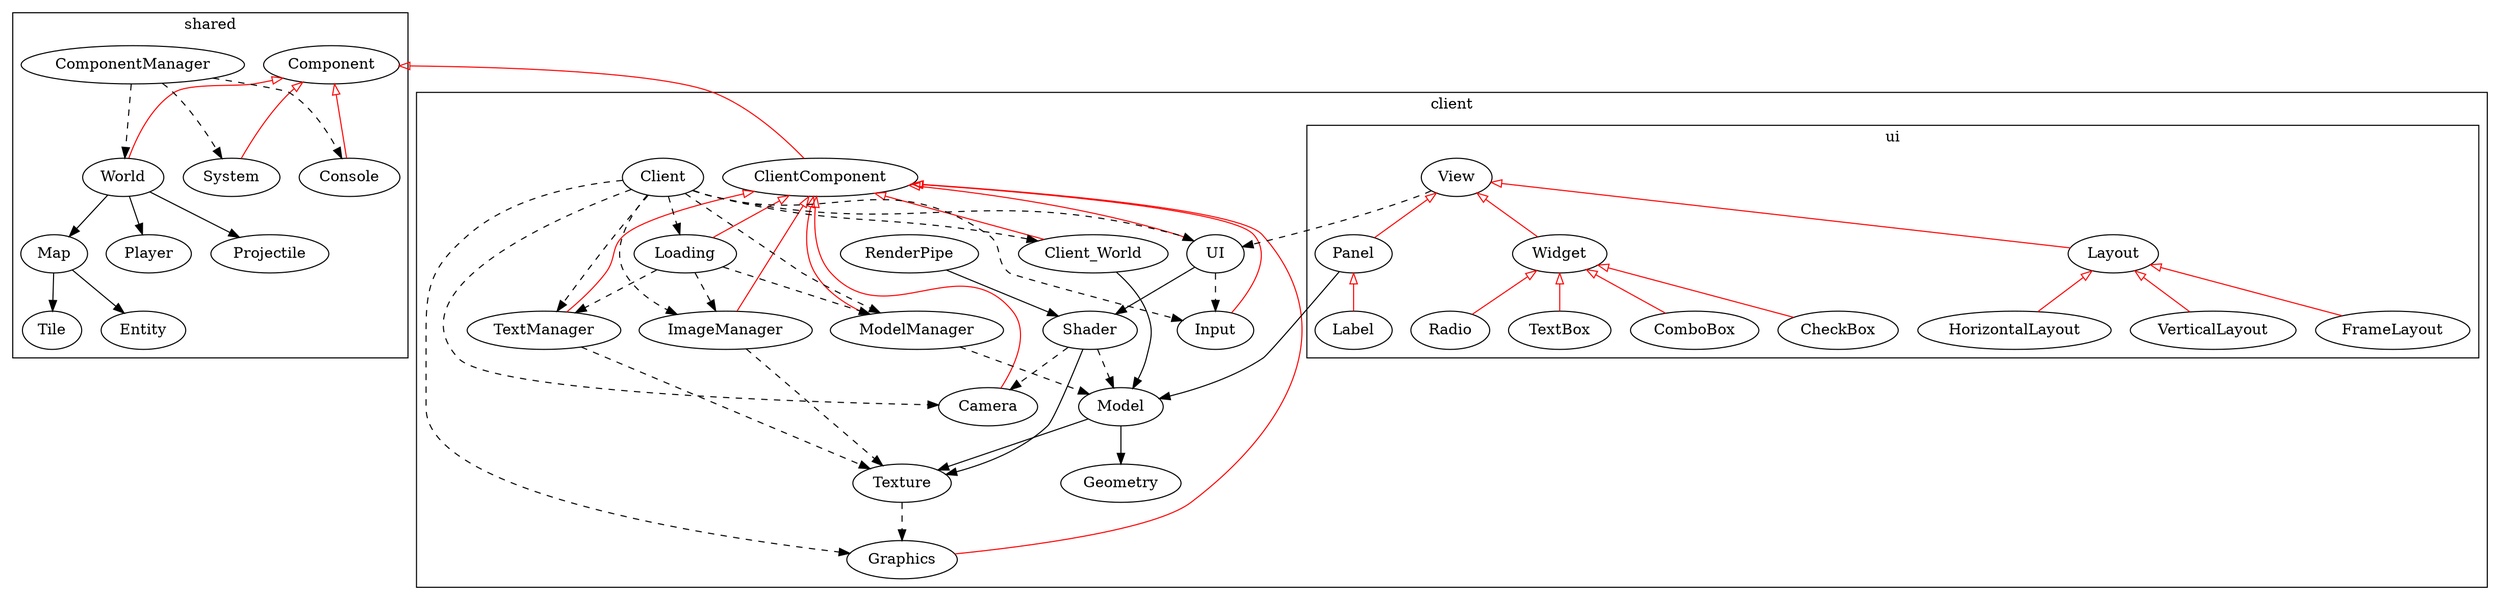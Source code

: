  digraph tee3d {
	subgraph cluster_0 {
		label="shared";
		{
			edge [color=red arrowhead=none arrowtail=empty dir=back];
			Component->{System,Console,World};
		}
		World->{Projectile,Map,Player};
		Map->{Entity,Tile};
		{
			edge [style="dashed"];
			ComponentManager->{World,System,Console};
		}
	}
	subgraph cluster_1 {
		label="client";
		{
			edge [color=red arrowhead=none arrowtail=empty dir=back];
			Component->ClientComponent->{Camera,UI,Client_World,Graphics,Input,Loading,ModelManager,ImageManager,TextManager};
		}
		Client_World->Model->{Geometry,Texture};
		UI->Shader->Texture;
		RenderPipe->Shader;
		{
			edge [style="dashed"];
			Client->{Camera,UI,Client_World,Graphics,Input,Loading,ModelManager,ImageManager,TextManager};
			Shader->{Model,Camera};
			UI->Input;
			Loading->{ModelManager,ImageManager,TextManager};
			ModelManager->Model;
			ImageManager->Texture->Graphics;
			TextManager->Texture;
		}
		subgraph cluster_2 {
			label="ui";
			{
				edge [color=red arrowhead=none arrowtail=empty dir=back];
				View->Widget->{CheckBox,Radio,TextBox,ComboBox};
				View->Layout->{HorizontalLayout,VerticalLayout,FrameLayout};
				View->Panel->Label;
			}
		}
		{
			edge [style="dashed"];
			View->UI;
		}
		Panel->Model;
	}
}
